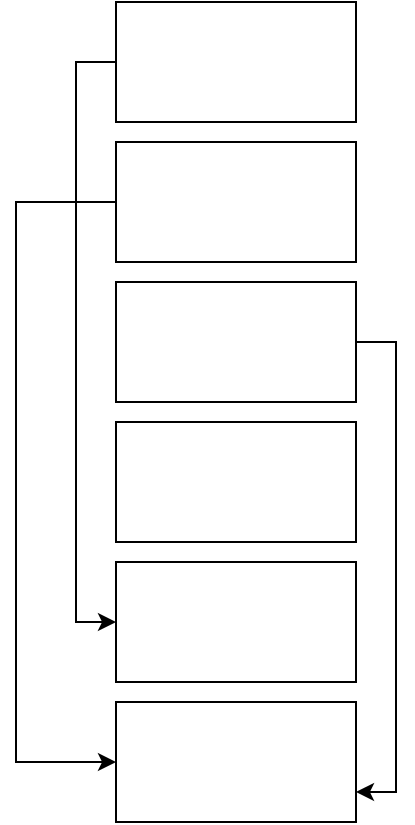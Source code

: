<mxfile version="21.6.5" type="device">
  <diagram name="Page-1" id="pFNOkahaYp3fEQCjPusK">
    <mxGraphModel dx="1123" dy="788" grid="1" gridSize="10" guides="1" tooltips="1" connect="1" arrows="1" fold="1" page="1" pageScale="1" pageWidth="827" pageHeight="1169" math="0" shadow="0">
      <root>
        <mxCell id="0" />
        <mxCell id="1" parent="0" />
        <mxCell id="cyp8g2zFA7xd5eMNS9PD-7" style="edgeStyle=orthogonalEdgeStyle;rounded=0;orthogonalLoop=1;jettySize=auto;html=1;entryX=0;entryY=0.5;entryDx=0;entryDy=0;" edge="1" parent="1" source="cyp8g2zFA7xd5eMNS9PD-1" target="cyp8g2zFA7xd5eMNS9PD-5">
          <mxGeometry relative="1" as="geometry">
            <Array as="points">
              <mxPoint x="290" y="170" />
              <mxPoint x="290" y="450" />
            </Array>
          </mxGeometry>
        </mxCell>
        <mxCell id="cyp8g2zFA7xd5eMNS9PD-1" value="" style="rounded=0;whiteSpace=wrap;html=1;" vertex="1" parent="1">
          <mxGeometry x="310" y="140" width="120" height="60" as="geometry" />
        </mxCell>
        <mxCell id="cyp8g2zFA7xd5eMNS9PD-8" style="edgeStyle=orthogonalEdgeStyle;rounded=0;orthogonalLoop=1;jettySize=auto;html=1;entryX=0;entryY=0.5;entryDx=0;entryDy=0;" edge="1" parent="1" source="cyp8g2zFA7xd5eMNS9PD-2" target="cyp8g2zFA7xd5eMNS9PD-6">
          <mxGeometry relative="1" as="geometry">
            <Array as="points">
              <mxPoint x="260" y="240" />
              <mxPoint x="260" y="520" />
            </Array>
          </mxGeometry>
        </mxCell>
        <mxCell id="cyp8g2zFA7xd5eMNS9PD-2" value="" style="rounded=0;whiteSpace=wrap;html=1;" vertex="1" parent="1">
          <mxGeometry x="310" y="210" width="120" height="60" as="geometry" />
        </mxCell>
        <mxCell id="cyp8g2zFA7xd5eMNS9PD-9" style="edgeStyle=orthogonalEdgeStyle;rounded=0;orthogonalLoop=1;jettySize=auto;html=1;entryX=1;entryY=0.75;entryDx=0;entryDy=0;" edge="1" parent="1" source="cyp8g2zFA7xd5eMNS9PD-3" target="cyp8g2zFA7xd5eMNS9PD-6">
          <mxGeometry relative="1" as="geometry">
            <Array as="points">
              <mxPoint x="450" y="310" />
              <mxPoint x="450" y="535" />
            </Array>
          </mxGeometry>
        </mxCell>
        <mxCell id="cyp8g2zFA7xd5eMNS9PD-3" value="" style="rounded=0;whiteSpace=wrap;html=1;" vertex="1" parent="1">
          <mxGeometry x="310" y="280" width="120" height="60" as="geometry" />
        </mxCell>
        <mxCell id="cyp8g2zFA7xd5eMNS9PD-4" value="" style="rounded=0;whiteSpace=wrap;html=1;" vertex="1" parent="1">
          <mxGeometry x="310" y="350" width="120" height="60" as="geometry" />
        </mxCell>
        <mxCell id="cyp8g2zFA7xd5eMNS9PD-5" value="" style="rounded=0;whiteSpace=wrap;html=1;" vertex="1" parent="1">
          <mxGeometry x="310" y="420" width="120" height="60" as="geometry" />
        </mxCell>
        <mxCell id="cyp8g2zFA7xd5eMNS9PD-6" value="" style="rounded=0;whiteSpace=wrap;html=1;" vertex="1" parent="1">
          <mxGeometry x="310" y="490" width="120" height="60" as="geometry" />
        </mxCell>
      </root>
    </mxGraphModel>
  </diagram>
</mxfile>
